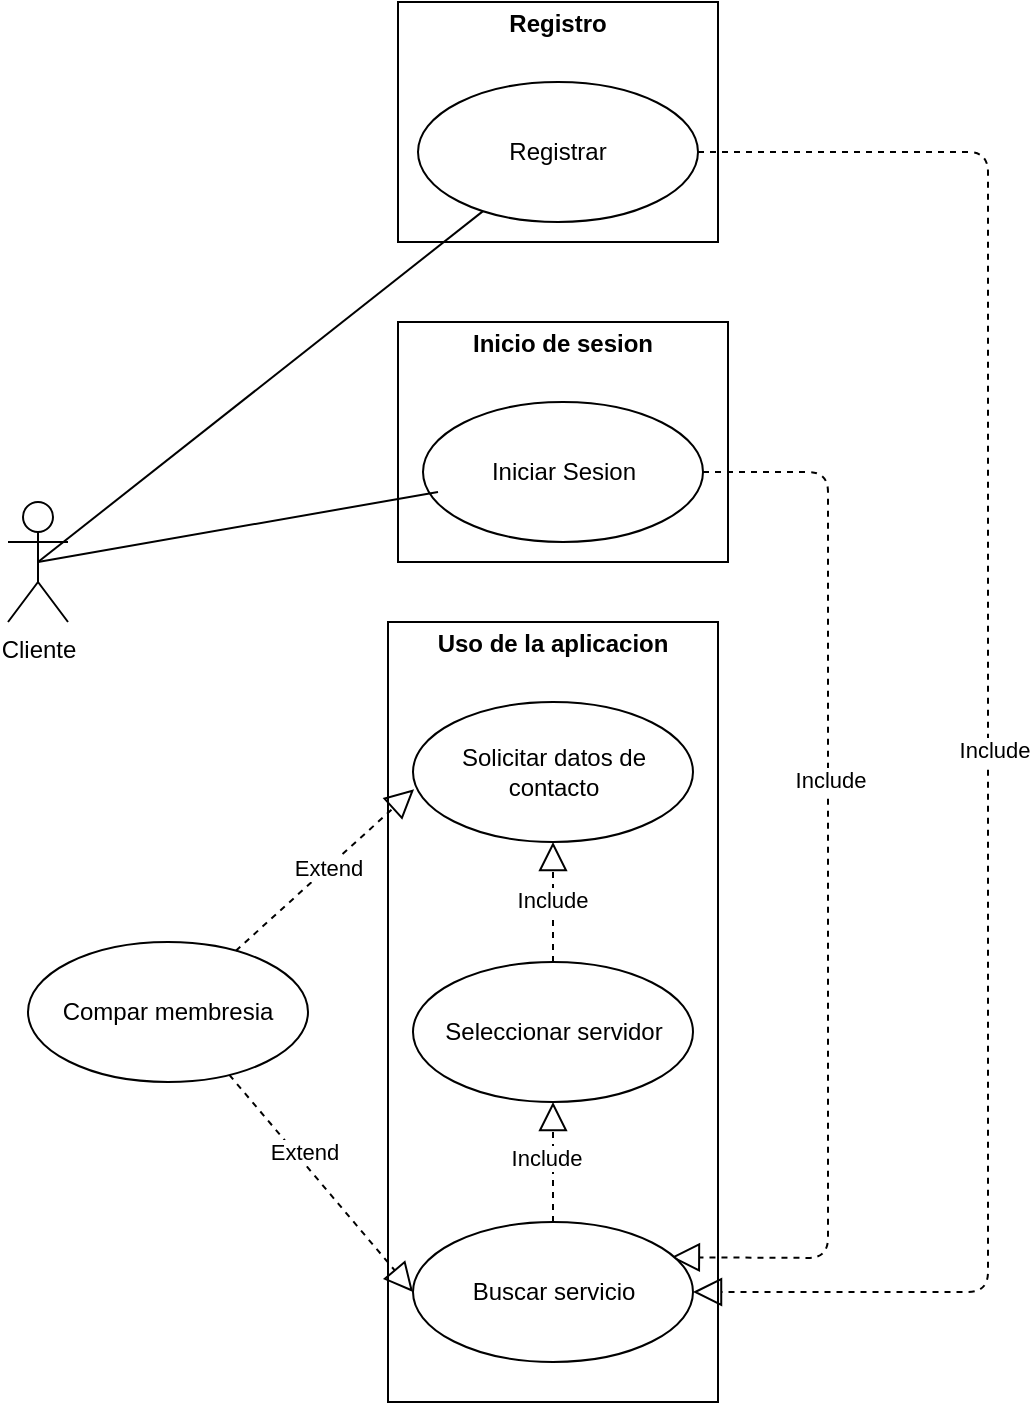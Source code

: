 <mxfile>
    <diagram id="zVaPGpzD2dUshUxJYW_9" name="Page-1">
        <mxGraphModel dx="808" dy="604" grid="1" gridSize="10" guides="1" tooltips="1" connect="1" arrows="1" fold="1" page="1" pageScale="1" pageWidth="850" pageHeight="1100" math="0" shadow="0">
            <root>
                <mxCell id="0"/>
                <mxCell id="1" parent="0"/>
                <mxCell id="2" value="Cliente" style="shape=umlActor;verticalLabelPosition=bottom;verticalAlign=top;html=1;" vertex="1" parent="1">
                    <mxGeometry x="70" y="270" width="30" height="60" as="geometry"/>
                </mxCell>
                <mxCell id="4" value="&lt;p style=&quot;margin:0px;margin-top:4px;text-align:center;&quot;&gt;&lt;b&gt;Registro&lt;/b&gt;&lt;/p&gt;" style="verticalAlign=top;align=left;overflow=fill;html=1;whiteSpace=wrap;" vertex="1" parent="1">
                    <mxGeometry x="265" y="20" width="160" height="120" as="geometry"/>
                </mxCell>
                <mxCell id="7" value="Registrar" style="ellipse;whiteSpace=wrap;html=1;" vertex="1" parent="1">
                    <mxGeometry x="275" y="60" width="140" height="70" as="geometry"/>
                </mxCell>
                <mxCell id="8" style="html=1;exitX=0.5;exitY=0.5;exitDx=0;exitDy=0;exitPerimeter=0;endArrow=none;endFill=0;" edge="1" parent="1" source="2" target="7">
                    <mxGeometry relative="1" as="geometry">
                        <mxPoint x="100" y="305.36" as="sourcePoint"/>
                        <mxPoint x="307.764" y="139.997" as="targetPoint"/>
                    </mxGeometry>
                </mxCell>
                <mxCell id="9" value="&lt;p style=&quot;margin:0px;margin-top:4px;text-align:center;&quot;&gt;&lt;b&gt;Inicio de sesion&lt;/b&gt;&lt;/p&gt;" style="verticalAlign=top;align=left;overflow=fill;html=1;whiteSpace=wrap;" vertex="1" parent="1">
                    <mxGeometry x="265" y="180" width="165" height="120" as="geometry"/>
                </mxCell>
                <mxCell id="6" value="Iniciar Sesion" style="ellipse;whiteSpace=wrap;html=1;" vertex="1" parent="1">
                    <mxGeometry x="277.5" y="220" width="140" height="70" as="geometry"/>
                </mxCell>
                <mxCell id="10" style="edgeStyle=none;html=1;exitX=0.5;exitY=0.5;exitDx=0;exitDy=0;exitPerimeter=0;endArrow=none;endFill=0;" edge="1" parent="1" source="2">
                    <mxGeometry relative="1" as="geometry">
                        <mxPoint x="285" y="265" as="targetPoint"/>
                    </mxGeometry>
                </mxCell>
                <mxCell id="11" value="&lt;p style=&quot;margin:0px;margin-top:4px;text-align:center;&quot;&gt;&lt;b&gt;Uso de la aplicacion&lt;/b&gt;&lt;/p&gt;" style="verticalAlign=top;align=left;overflow=fill;html=1;whiteSpace=wrap;" vertex="1" parent="1">
                    <mxGeometry x="260" y="330" width="165" height="390" as="geometry"/>
                </mxCell>
                <mxCell id="12" value="" style="endArrow=block;dashed=1;endFill=0;endSize=12;html=1;exitX=1;exitY=0.5;exitDx=0;exitDy=0;entryX=1;entryY=0.5;entryDx=0;entryDy=0;" edge="1" parent="1" source="7" target="16">
                    <mxGeometry width="160" relative="1" as="geometry">
                        <mxPoint x="425" y="100" as="sourcePoint"/>
                        <mxPoint x="430" y="470" as="targetPoint"/>
                        <Array as="points">
                            <mxPoint x="560" y="95"/>
                            <mxPoint x="560" y="665"/>
                        </Array>
                    </mxGeometry>
                </mxCell>
                <mxCell id="26" value="Include" style="edgeLabel;html=1;align=center;verticalAlign=middle;resizable=0;points=[];" vertex="1" connectable="0" parent="12">
                    <mxGeometry x="0.03" y="3" relative="1" as="geometry">
                        <mxPoint as="offset"/>
                    </mxGeometry>
                </mxCell>
                <mxCell id="14" value="" style="endArrow=block;dashed=1;endFill=0;endSize=12;html=1;exitX=1;exitY=0.5;exitDx=0;exitDy=0;entryX=0.921;entryY=0.252;entryDx=0;entryDy=0;entryPerimeter=0;" edge="1" parent="1" source="6" target="16">
                    <mxGeometry width="160" relative="1" as="geometry">
                        <mxPoint x="430" y="250" as="sourcePoint"/>
                        <mxPoint x="480" y="420" as="targetPoint"/>
                        <Array as="points">
                            <mxPoint x="480" y="255"/>
                            <mxPoint x="480" y="648"/>
                        </Array>
                    </mxGeometry>
                </mxCell>
                <mxCell id="25" value="Include" style="edgeLabel;html=1;align=center;verticalAlign=middle;resizable=0;points=[];" vertex="1" connectable="0" parent="14">
                    <mxGeometry x="-0.189" y="1" relative="1" as="geometry">
                        <mxPoint as="offset"/>
                    </mxGeometry>
                </mxCell>
                <mxCell id="22" style="edgeStyle=none;html=1;exitX=0.719;exitY=0.949;exitDx=0;exitDy=0;entryX=0;entryY=0.5;entryDx=0;entryDy=0;exitPerimeter=0;dashed=1;endArrow=block;endFill=0;endSize=12;" edge="1" parent="1" source="15" target="16">
                    <mxGeometry relative="1" as="geometry"/>
                </mxCell>
                <mxCell id="24" value="Extend" style="edgeLabel;html=1;align=center;verticalAlign=middle;resizable=0;points=[];" vertex="1" connectable="0" parent="22">
                    <mxGeometry x="-0.252" y="4" relative="1" as="geometry">
                        <mxPoint as="offset"/>
                    </mxGeometry>
                </mxCell>
                <mxCell id="15" value="Compar membresia" style="ellipse;whiteSpace=wrap;html=1;" vertex="1" parent="1">
                    <mxGeometry x="80" y="490" width="140" height="70" as="geometry"/>
                </mxCell>
                <mxCell id="16" value="Buscar servicio" style="ellipse;whiteSpace=wrap;html=1;" vertex="1" parent="1">
                    <mxGeometry x="272.5" y="630" width="140" height="70" as="geometry"/>
                </mxCell>
                <mxCell id="20" style="edgeStyle=none;html=1;entryX=0.5;entryY=1;entryDx=0;entryDy=0;endArrow=block;endFill=0;endSize=12;dashed=1;" edge="1" parent="1" source="17" target="18">
                    <mxGeometry relative="1" as="geometry"/>
                </mxCell>
                <mxCell id="28" value="Include" style="edgeLabel;html=1;align=center;verticalAlign=middle;resizable=0;points=[];" vertex="1" connectable="0" parent="20">
                    <mxGeometry x="0.027" y="1" relative="1" as="geometry">
                        <mxPoint as="offset"/>
                    </mxGeometry>
                </mxCell>
                <mxCell id="17" value="Seleccionar servidor" style="ellipse;whiteSpace=wrap;html=1;" vertex="1" parent="1">
                    <mxGeometry x="272.5" y="500" width="140" height="70" as="geometry"/>
                </mxCell>
                <mxCell id="18" value="Solicitar datos de contacto" style="ellipse;whiteSpace=wrap;html=1;" vertex="1" parent="1">
                    <mxGeometry x="272.5" y="370" width="140" height="70" as="geometry"/>
                </mxCell>
                <mxCell id="19" value="" style="endArrow=block;dashed=1;endFill=0;endSize=12;html=1;entryX=0.5;entryY=1;entryDx=0;entryDy=0;exitX=0.5;exitY=0;exitDx=0;exitDy=0;" edge="1" parent="1" source="16" target="17">
                    <mxGeometry width="160" relative="1" as="geometry">
                        <mxPoint x="345" y="630" as="sourcePoint"/>
                        <mxPoint x="505" y="630" as="targetPoint"/>
                    </mxGeometry>
                </mxCell>
                <mxCell id="27" value="Include" style="edgeLabel;html=1;align=center;verticalAlign=middle;resizable=0;points=[];" vertex="1" connectable="0" parent="19">
                    <mxGeometry x="0.06" y="4" relative="1" as="geometry">
                        <mxPoint as="offset"/>
                    </mxGeometry>
                </mxCell>
                <mxCell id="21" style="edgeStyle=none;html=1;entryX=0.004;entryY=0.623;entryDx=0;entryDy=0;entryPerimeter=0;endArrow=block;endFill=0;endSize=12;dashed=1;" edge="1" parent="1" source="15" target="18">
                    <mxGeometry relative="1" as="geometry"/>
                </mxCell>
                <mxCell id="23" value="Extend" style="edgeLabel;html=1;align=center;verticalAlign=middle;resizable=0;points=[];" vertex="1" connectable="0" parent="21">
                    <mxGeometry x="0.02" relative="1" as="geometry">
                        <mxPoint as="offset"/>
                    </mxGeometry>
                </mxCell>
            </root>
        </mxGraphModel>
    </diagram>
</mxfile>